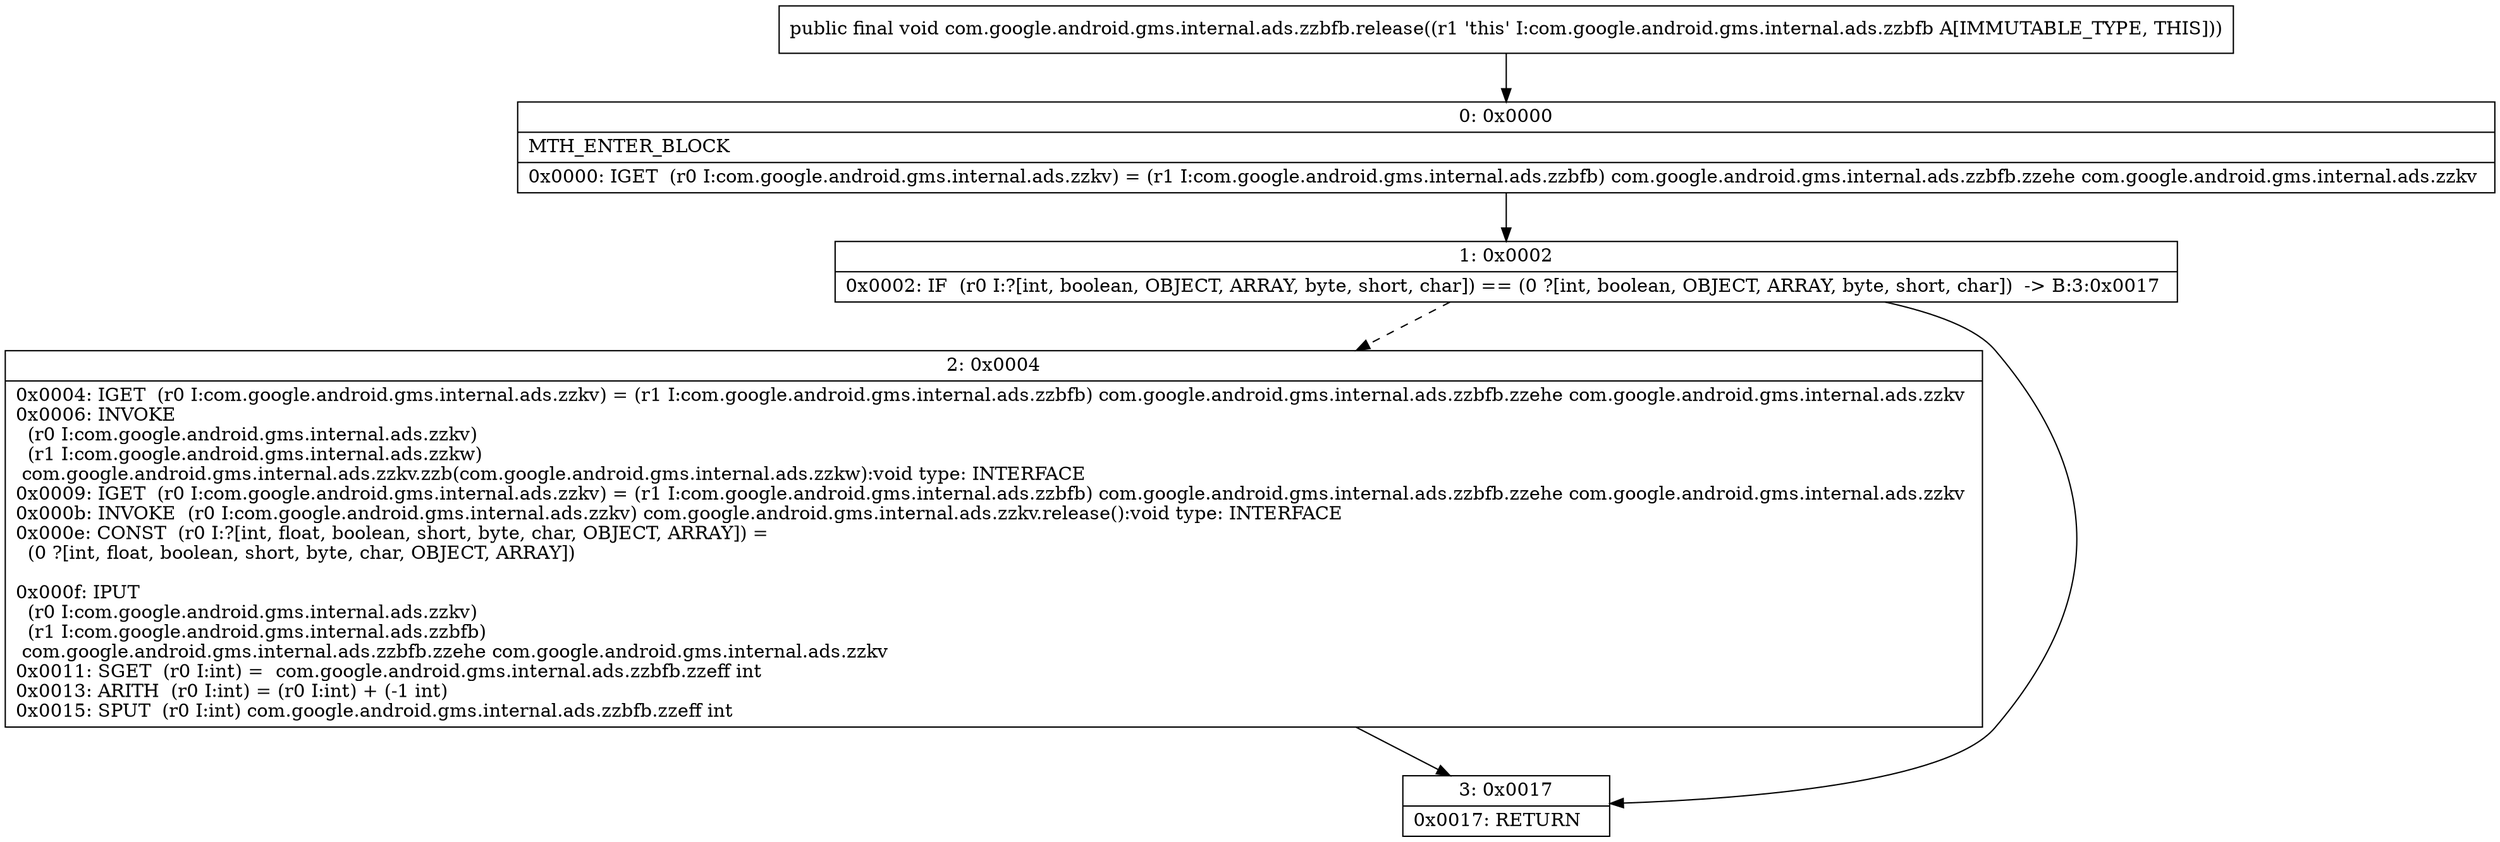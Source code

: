 digraph "CFG forcom.google.android.gms.internal.ads.zzbfb.release()V" {
Node_0 [shape=record,label="{0\:\ 0x0000|MTH_ENTER_BLOCK\l|0x0000: IGET  (r0 I:com.google.android.gms.internal.ads.zzkv) = (r1 I:com.google.android.gms.internal.ads.zzbfb) com.google.android.gms.internal.ads.zzbfb.zzehe com.google.android.gms.internal.ads.zzkv \l}"];
Node_1 [shape=record,label="{1\:\ 0x0002|0x0002: IF  (r0 I:?[int, boolean, OBJECT, ARRAY, byte, short, char]) == (0 ?[int, boolean, OBJECT, ARRAY, byte, short, char])  \-\> B:3:0x0017 \l}"];
Node_2 [shape=record,label="{2\:\ 0x0004|0x0004: IGET  (r0 I:com.google.android.gms.internal.ads.zzkv) = (r1 I:com.google.android.gms.internal.ads.zzbfb) com.google.android.gms.internal.ads.zzbfb.zzehe com.google.android.gms.internal.ads.zzkv \l0x0006: INVOKE  \l  (r0 I:com.google.android.gms.internal.ads.zzkv)\l  (r1 I:com.google.android.gms.internal.ads.zzkw)\l com.google.android.gms.internal.ads.zzkv.zzb(com.google.android.gms.internal.ads.zzkw):void type: INTERFACE \l0x0009: IGET  (r0 I:com.google.android.gms.internal.ads.zzkv) = (r1 I:com.google.android.gms.internal.ads.zzbfb) com.google.android.gms.internal.ads.zzbfb.zzehe com.google.android.gms.internal.ads.zzkv \l0x000b: INVOKE  (r0 I:com.google.android.gms.internal.ads.zzkv) com.google.android.gms.internal.ads.zzkv.release():void type: INTERFACE \l0x000e: CONST  (r0 I:?[int, float, boolean, short, byte, char, OBJECT, ARRAY]) = \l  (0 ?[int, float, boolean, short, byte, char, OBJECT, ARRAY])\l \l0x000f: IPUT  \l  (r0 I:com.google.android.gms.internal.ads.zzkv)\l  (r1 I:com.google.android.gms.internal.ads.zzbfb)\l com.google.android.gms.internal.ads.zzbfb.zzehe com.google.android.gms.internal.ads.zzkv \l0x0011: SGET  (r0 I:int) =  com.google.android.gms.internal.ads.zzbfb.zzeff int \l0x0013: ARITH  (r0 I:int) = (r0 I:int) + (\-1 int) \l0x0015: SPUT  (r0 I:int) com.google.android.gms.internal.ads.zzbfb.zzeff int \l}"];
Node_3 [shape=record,label="{3\:\ 0x0017|0x0017: RETURN   \l}"];
MethodNode[shape=record,label="{public final void com.google.android.gms.internal.ads.zzbfb.release((r1 'this' I:com.google.android.gms.internal.ads.zzbfb A[IMMUTABLE_TYPE, THIS])) }"];
MethodNode -> Node_0;
Node_0 -> Node_1;
Node_1 -> Node_2[style=dashed];
Node_1 -> Node_3;
Node_2 -> Node_3;
}


